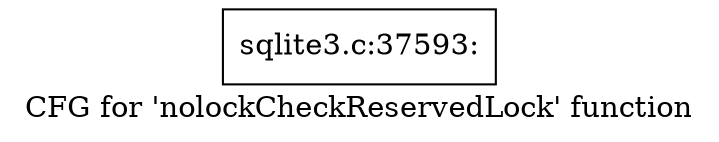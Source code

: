 digraph "CFG for 'nolockCheckReservedLock' function" {
	label="CFG for 'nolockCheckReservedLock' function";

	Node0x55c0f71945d0 [shape=record,label="{sqlite3.c:37593:}"];
}
